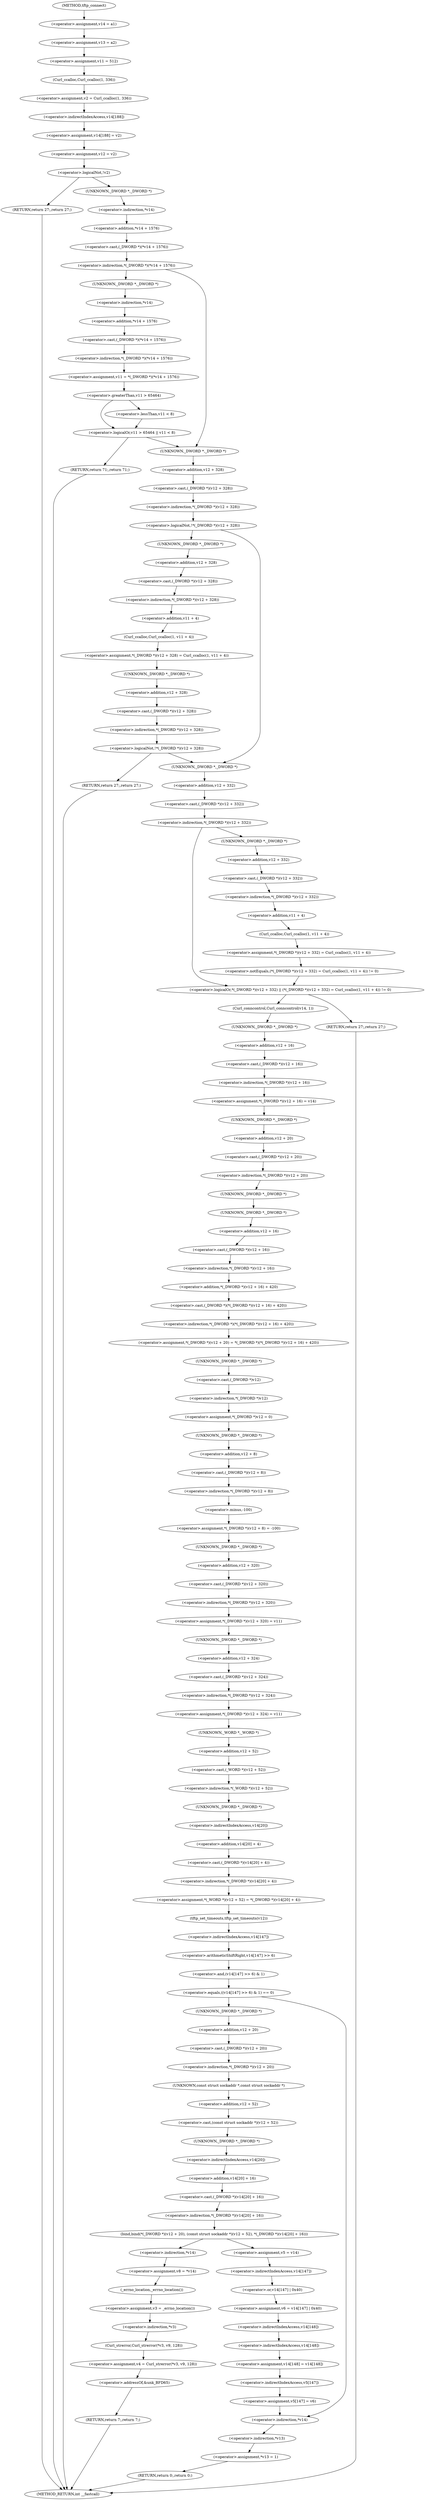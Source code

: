 digraph tftp_connect {  
"1000127" [label = "(<operator>.assignment,v14 = a1)" ]
"1000130" [label = "(<operator>.assignment,v13 = a2)" ]
"1000133" [label = "(<operator>.assignment,v11 = 512)" ]
"1000136" [label = "(<operator>.assignment,v2 = Curl_ccalloc(1, 336))" ]
"1000138" [label = "(Curl_ccalloc,Curl_ccalloc(1, 336))" ]
"1000141" [label = "(<operator>.assignment,v14[188] = v2)" ]
"1000142" [label = "(<operator>.indirectIndexAccess,v14[188])" ]
"1000146" [label = "(<operator>.assignment,v12 = v2)" ]
"1000150" [label = "(<operator>.logicalNot,!v2)" ]
"1000152" [label = "(RETURN,return 27;,return 27;)" ]
"1000155" [label = "(<operator>.indirection,*(_DWORD *)(*v14 + 1576))" ]
"1000156" [label = "(<operator>.cast,(_DWORD *)(*v14 + 1576))" ]
"1000157" [label = "(UNKNOWN,_DWORD *,_DWORD *)" ]
"1000158" [label = "(<operator>.addition,*v14 + 1576)" ]
"1000159" [label = "(<operator>.indirection,*v14)" ]
"1000163" [label = "(<operator>.assignment,v11 = *(_DWORD *)(*v14 + 1576))" ]
"1000165" [label = "(<operator>.indirection,*(_DWORD *)(*v14 + 1576))" ]
"1000166" [label = "(<operator>.cast,(_DWORD *)(*v14 + 1576))" ]
"1000167" [label = "(UNKNOWN,_DWORD *,_DWORD *)" ]
"1000168" [label = "(<operator>.addition,*v14 + 1576)" ]
"1000169" [label = "(<operator>.indirection,*v14)" ]
"1000173" [label = "(<operator>.logicalOr,v11 > 65464 || v11 < 8)" ]
"1000174" [label = "(<operator>.greaterThan,v11 > 65464)" ]
"1000177" [label = "(<operator>.lessThan,v11 < 8)" ]
"1000180" [label = "(RETURN,return 71;,return 71;)" ]
"1000183" [label = "(<operator>.logicalNot,!*(_DWORD *)(v12 + 328))" ]
"1000184" [label = "(<operator>.indirection,*(_DWORD *)(v12 + 328))" ]
"1000185" [label = "(<operator>.cast,(_DWORD *)(v12 + 328))" ]
"1000186" [label = "(UNKNOWN,_DWORD *,_DWORD *)" ]
"1000187" [label = "(<operator>.addition,v12 + 328)" ]
"1000191" [label = "(<operator>.assignment,*(_DWORD *)(v12 + 328) = Curl_ccalloc(1, v11 + 4))" ]
"1000192" [label = "(<operator>.indirection,*(_DWORD *)(v12 + 328))" ]
"1000193" [label = "(<operator>.cast,(_DWORD *)(v12 + 328))" ]
"1000194" [label = "(UNKNOWN,_DWORD *,_DWORD *)" ]
"1000195" [label = "(<operator>.addition,v12 + 328)" ]
"1000198" [label = "(Curl_ccalloc,Curl_ccalloc(1, v11 + 4))" ]
"1000200" [label = "(<operator>.addition,v11 + 4)" ]
"1000204" [label = "(<operator>.logicalNot,!*(_DWORD *)(v12 + 328))" ]
"1000205" [label = "(<operator>.indirection,*(_DWORD *)(v12 + 328))" ]
"1000206" [label = "(<operator>.cast,(_DWORD *)(v12 + 328))" ]
"1000207" [label = "(UNKNOWN,_DWORD *,_DWORD *)" ]
"1000208" [label = "(<operator>.addition,v12 + 328)" ]
"1000211" [label = "(RETURN,return 27;,return 27;)" ]
"1000214" [label = "(<operator>.logicalOr,*(_DWORD *)(v12 + 332) || (*(_DWORD *)(v12 + 332) = Curl_ccalloc(1, v11 + 4)) != 0)" ]
"1000215" [label = "(<operator>.indirection,*(_DWORD *)(v12 + 332))" ]
"1000216" [label = "(<operator>.cast,(_DWORD *)(v12 + 332))" ]
"1000217" [label = "(UNKNOWN,_DWORD *,_DWORD *)" ]
"1000218" [label = "(<operator>.addition,v12 + 332)" ]
"1000221" [label = "(<operator>.notEquals,(*(_DWORD *)(v12 + 332) = Curl_ccalloc(1, v11 + 4)) != 0)" ]
"1000222" [label = "(<operator>.assignment,*(_DWORD *)(v12 + 332) = Curl_ccalloc(1, v11 + 4))" ]
"1000223" [label = "(<operator>.indirection,*(_DWORD *)(v12 + 332))" ]
"1000224" [label = "(<operator>.cast,(_DWORD *)(v12 + 332))" ]
"1000225" [label = "(UNKNOWN,_DWORD *,_DWORD *)" ]
"1000226" [label = "(<operator>.addition,v12 + 332)" ]
"1000229" [label = "(Curl_ccalloc,Curl_ccalloc(1, v11 + 4))" ]
"1000231" [label = "(<operator>.addition,v11 + 4)" ]
"1000236" [label = "(Curl_conncontrol,Curl_conncontrol(v14, 1))" ]
"1000239" [label = "(<operator>.assignment,*(_DWORD *)(v12 + 16) = v14)" ]
"1000240" [label = "(<operator>.indirection,*(_DWORD *)(v12 + 16))" ]
"1000241" [label = "(<operator>.cast,(_DWORD *)(v12 + 16))" ]
"1000242" [label = "(UNKNOWN,_DWORD *,_DWORD *)" ]
"1000243" [label = "(<operator>.addition,v12 + 16)" ]
"1000247" [label = "(<operator>.assignment,*(_DWORD *)(v12 + 20) = *(_DWORD *)(*(_DWORD *)(v12 + 16) + 420))" ]
"1000248" [label = "(<operator>.indirection,*(_DWORD *)(v12 + 20))" ]
"1000249" [label = "(<operator>.cast,(_DWORD *)(v12 + 20))" ]
"1000250" [label = "(UNKNOWN,_DWORD *,_DWORD *)" ]
"1000251" [label = "(<operator>.addition,v12 + 20)" ]
"1000254" [label = "(<operator>.indirection,*(_DWORD *)(*(_DWORD *)(v12 + 16) + 420))" ]
"1000255" [label = "(<operator>.cast,(_DWORD *)(*(_DWORD *)(v12 + 16) + 420))" ]
"1000256" [label = "(UNKNOWN,_DWORD *,_DWORD *)" ]
"1000257" [label = "(<operator>.addition,*(_DWORD *)(v12 + 16) + 420)" ]
"1000258" [label = "(<operator>.indirection,*(_DWORD *)(v12 + 16))" ]
"1000259" [label = "(<operator>.cast,(_DWORD *)(v12 + 16))" ]
"1000260" [label = "(UNKNOWN,_DWORD *,_DWORD *)" ]
"1000261" [label = "(<operator>.addition,v12 + 16)" ]
"1000265" [label = "(<operator>.assignment,*(_DWORD *)v12 = 0)" ]
"1000266" [label = "(<operator>.indirection,*(_DWORD *)v12)" ]
"1000267" [label = "(<operator>.cast,(_DWORD *)v12)" ]
"1000268" [label = "(UNKNOWN,_DWORD *,_DWORD *)" ]
"1000271" [label = "(<operator>.assignment,*(_DWORD *)(v12 + 8) = -100)" ]
"1000272" [label = "(<operator>.indirection,*(_DWORD *)(v12 + 8))" ]
"1000273" [label = "(<operator>.cast,(_DWORD *)(v12 + 8))" ]
"1000274" [label = "(UNKNOWN,_DWORD *,_DWORD *)" ]
"1000275" [label = "(<operator>.addition,v12 + 8)" ]
"1000278" [label = "(<operator>.minus,-100)" ]
"1000280" [label = "(<operator>.assignment,*(_DWORD *)(v12 + 320) = v11)" ]
"1000281" [label = "(<operator>.indirection,*(_DWORD *)(v12 + 320))" ]
"1000282" [label = "(<operator>.cast,(_DWORD *)(v12 + 320))" ]
"1000283" [label = "(UNKNOWN,_DWORD *,_DWORD *)" ]
"1000284" [label = "(<operator>.addition,v12 + 320)" ]
"1000288" [label = "(<operator>.assignment,*(_DWORD *)(v12 + 324) = v11)" ]
"1000289" [label = "(<operator>.indirection,*(_DWORD *)(v12 + 324))" ]
"1000290" [label = "(<operator>.cast,(_DWORD *)(v12 + 324))" ]
"1000291" [label = "(UNKNOWN,_DWORD *,_DWORD *)" ]
"1000292" [label = "(<operator>.addition,v12 + 324)" ]
"1000296" [label = "(<operator>.assignment,*(_WORD *)(v12 + 52) = *(_DWORD *)(v14[20] + 4))" ]
"1000297" [label = "(<operator>.indirection,*(_WORD *)(v12 + 52))" ]
"1000298" [label = "(<operator>.cast,(_WORD *)(v12 + 52))" ]
"1000299" [label = "(UNKNOWN,_WORD *,_WORD *)" ]
"1000300" [label = "(<operator>.addition,v12 + 52)" ]
"1000303" [label = "(<operator>.indirection,*(_DWORD *)(v14[20] + 4))" ]
"1000304" [label = "(<operator>.cast,(_DWORD *)(v14[20] + 4))" ]
"1000305" [label = "(UNKNOWN,_DWORD *,_DWORD *)" ]
"1000306" [label = "(<operator>.addition,v14[20] + 4)" ]
"1000307" [label = "(<operator>.indirectIndexAccess,v14[20])" ]
"1000311" [label = "(tftp_set_timeouts,tftp_set_timeouts(v12))" ]
"1000314" [label = "(<operator>.equals,((v14[147] >> 6) & 1) == 0)" ]
"1000315" [label = "(<operator>.and,(v14[147] >> 6) & 1)" ]
"1000316" [label = "(<operator>.arithmeticShiftRight,v14[147] >> 6)" ]
"1000317" [label = "(<operator>.indirectIndexAccess,v14[147])" ]
"1000325" [label = "(bind,bind(*(_DWORD *)(v12 + 20), (const struct sockaddr *)(v12 + 52), *(_DWORD *)(v14[20] + 16)))" ]
"1000326" [label = "(<operator>.indirection,*(_DWORD *)(v12 + 20))" ]
"1000327" [label = "(<operator>.cast,(_DWORD *)(v12 + 20))" ]
"1000328" [label = "(UNKNOWN,_DWORD *,_DWORD *)" ]
"1000329" [label = "(<operator>.addition,v12 + 20)" ]
"1000332" [label = "(<operator>.cast,(const struct sockaddr *)(v12 + 52))" ]
"1000333" [label = "(UNKNOWN,const struct sockaddr *,const struct sockaddr *)" ]
"1000334" [label = "(<operator>.addition,v12 + 52)" ]
"1000337" [label = "(<operator>.indirection,*(_DWORD *)(v14[20] + 16))" ]
"1000338" [label = "(<operator>.cast,(_DWORD *)(v14[20] + 16))" ]
"1000339" [label = "(UNKNOWN,_DWORD *,_DWORD *)" ]
"1000340" [label = "(<operator>.addition,v14[20] + 16)" ]
"1000341" [label = "(<operator>.indirectIndexAccess,v14[20])" ]
"1000346" [label = "(<operator>.assignment,v8 = *v14)" ]
"1000348" [label = "(<operator>.indirection,*v14)" ]
"1000350" [label = "(<operator>.assignment,v3 = _errno_location())" ]
"1000352" [label = "(_errno_location,_errno_location())" ]
"1000353" [label = "(<operator>.assignment,v4 = Curl_strerror(*v3, v9, 128))" ]
"1000355" [label = "(Curl_strerror,Curl_strerror(*v3, v9, 128))" ]
"1000356" [label = "(<operator>.indirection,*v3)" ]
"1000363" [label = "(<operator>.addressOf,&unk_BFD65)" ]
"1000366" [label = "(RETURN,return 7;,return 7;)" ]
"1000368" [label = "(<operator>.assignment,v5 = v14)" ]
"1000371" [label = "(<operator>.assignment,v6 = v14[147] | 0x40)" ]
"1000373" [label = "(<operator>.or,v14[147] | 0x40)" ]
"1000374" [label = "(<operator>.indirectIndexAccess,v14[147])" ]
"1000378" [label = "(<operator>.assignment,v14[148] = v14[148])" ]
"1000379" [label = "(<operator>.indirectIndexAccess,v14[148])" ]
"1000382" [label = "(<operator>.indirectIndexAccess,v14[148])" ]
"1000385" [label = "(<operator>.assignment,v5[147] = v6)" ]
"1000386" [label = "(<operator>.indirectIndexAccess,v5[147])" ]
"1000390" [label = "(<operator>.indirection,*v14)" ]
"1000392" [label = "(<operator>.assignment,*v13 = 1)" ]
"1000393" [label = "(<operator>.indirection,*v13)" ]
"1000396" [label = "(RETURN,return 0;,return 0;)" ]
"1000398" [label = "(RETURN,return 27;,return 27;)" ]
"1000112" [label = "(METHOD,tftp_connect)" ]
"1000400" [label = "(METHOD_RETURN,int __fastcall)" ]
  "1000127" -> "1000130" 
  "1000130" -> "1000133" 
  "1000133" -> "1000138" 
  "1000136" -> "1000142" 
  "1000138" -> "1000136" 
  "1000141" -> "1000146" 
  "1000142" -> "1000141" 
  "1000146" -> "1000150" 
  "1000150" -> "1000157" 
  "1000150" -> "1000152" 
  "1000152" -> "1000400" 
  "1000155" -> "1000186" 
  "1000155" -> "1000167" 
  "1000156" -> "1000155" 
  "1000157" -> "1000159" 
  "1000158" -> "1000156" 
  "1000159" -> "1000158" 
  "1000163" -> "1000174" 
  "1000165" -> "1000163" 
  "1000166" -> "1000165" 
  "1000167" -> "1000169" 
  "1000168" -> "1000166" 
  "1000169" -> "1000168" 
  "1000173" -> "1000186" 
  "1000173" -> "1000180" 
  "1000174" -> "1000173" 
  "1000174" -> "1000177" 
  "1000177" -> "1000173" 
  "1000180" -> "1000400" 
  "1000183" -> "1000194" 
  "1000183" -> "1000217" 
  "1000184" -> "1000183" 
  "1000185" -> "1000184" 
  "1000186" -> "1000187" 
  "1000187" -> "1000185" 
  "1000191" -> "1000207" 
  "1000192" -> "1000200" 
  "1000193" -> "1000192" 
  "1000194" -> "1000195" 
  "1000195" -> "1000193" 
  "1000198" -> "1000191" 
  "1000200" -> "1000198" 
  "1000204" -> "1000217" 
  "1000204" -> "1000211" 
  "1000205" -> "1000204" 
  "1000206" -> "1000205" 
  "1000207" -> "1000208" 
  "1000208" -> "1000206" 
  "1000211" -> "1000400" 
  "1000214" -> "1000236" 
  "1000214" -> "1000398" 
  "1000215" -> "1000225" 
  "1000215" -> "1000214" 
  "1000216" -> "1000215" 
  "1000217" -> "1000218" 
  "1000218" -> "1000216" 
  "1000221" -> "1000214" 
  "1000222" -> "1000221" 
  "1000223" -> "1000231" 
  "1000224" -> "1000223" 
  "1000225" -> "1000226" 
  "1000226" -> "1000224" 
  "1000229" -> "1000222" 
  "1000231" -> "1000229" 
  "1000236" -> "1000242" 
  "1000239" -> "1000250" 
  "1000240" -> "1000239" 
  "1000241" -> "1000240" 
  "1000242" -> "1000243" 
  "1000243" -> "1000241" 
  "1000247" -> "1000268" 
  "1000248" -> "1000256" 
  "1000249" -> "1000248" 
  "1000250" -> "1000251" 
  "1000251" -> "1000249" 
  "1000254" -> "1000247" 
  "1000255" -> "1000254" 
  "1000256" -> "1000260" 
  "1000257" -> "1000255" 
  "1000258" -> "1000257" 
  "1000259" -> "1000258" 
  "1000260" -> "1000261" 
  "1000261" -> "1000259" 
  "1000265" -> "1000274" 
  "1000266" -> "1000265" 
  "1000267" -> "1000266" 
  "1000268" -> "1000267" 
  "1000271" -> "1000283" 
  "1000272" -> "1000278" 
  "1000273" -> "1000272" 
  "1000274" -> "1000275" 
  "1000275" -> "1000273" 
  "1000278" -> "1000271" 
  "1000280" -> "1000291" 
  "1000281" -> "1000280" 
  "1000282" -> "1000281" 
  "1000283" -> "1000284" 
  "1000284" -> "1000282" 
  "1000288" -> "1000299" 
  "1000289" -> "1000288" 
  "1000290" -> "1000289" 
  "1000291" -> "1000292" 
  "1000292" -> "1000290" 
  "1000296" -> "1000311" 
  "1000297" -> "1000305" 
  "1000298" -> "1000297" 
  "1000299" -> "1000300" 
  "1000300" -> "1000298" 
  "1000303" -> "1000296" 
  "1000304" -> "1000303" 
  "1000305" -> "1000307" 
  "1000306" -> "1000304" 
  "1000307" -> "1000306" 
  "1000311" -> "1000317" 
  "1000314" -> "1000328" 
  "1000314" -> "1000390" 
  "1000315" -> "1000314" 
  "1000316" -> "1000315" 
  "1000317" -> "1000316" 
  "1000325" -> "1000348" 
  "1000325" -> "1000368" 
  "1000326" -> "1000333" 
  "1000327" -> "1000326" 
  "1000328" -> "1000329" 
  "1000329" -> "1000327" 
  "1000332" -> "1000339" 
  "1000333" -> "1000334" 
  "1000334" -> "1000332" 
  "1000337" -> "1000325" 
  "1000338" -> "1000337" 
  "1000339" -> "1000341" 
  "1000340" -> "1000338" 
  "1000341" -> "1000340" 
  "1000346" -> "1000352" 
  "1000348" -> "1000346" 
  "1000350" -> "1000356" 
  "1000352" -> "1000350" 
  "1000353" -> "1000363" 
  "1000355" -> "1000353" 
  "1000356" -> "1000355" 
  "1000363" -> "1000366" 
  "1000366" -> "1000400" 
  "1000368" -> "1000374" 
  "1000371" -> "1000379" 
  "1000373" -> "1000371" 
  "1000374" -> "1000373" 
  "1000378" -> "1000386" 
  "1000379" -> "1000382" 
  "1000382" -> "1000378" 
  "1000385" -> "1000390" 
  "1000386" -> "1000385" 
  "1000390" -> "1000393" 
  "1000392" -> "1000396" 
  "1000393" -> "1000392" 
  "1000396" -> "1000400" 
  "1000398" -> "1000400" 
  "1000112" -> "1000127" 
}
